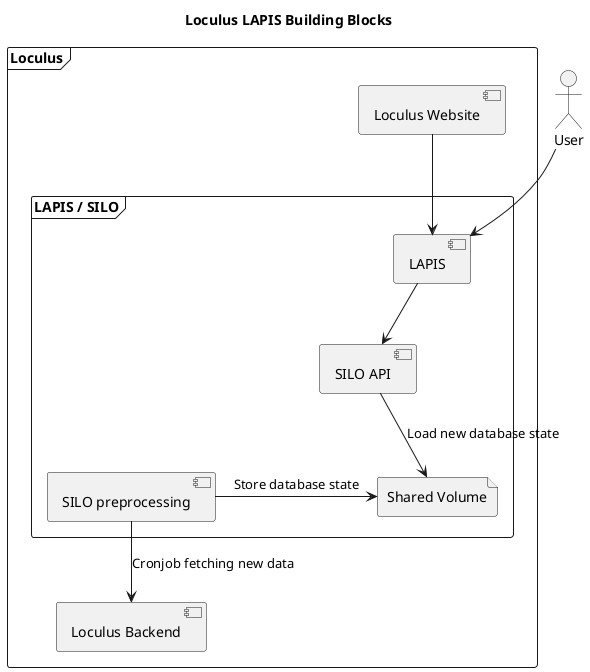 @startuml

title Loculus LAPIS Building Blocks

actor User as user

frame Loculus {
    component "Loculus Website" as website
    component "Loculus Backend" as backend

    frame "LAPIS / SILO" {
        component LAPIS as lapis
        component "SILO API" as silo
        file "Shared Volume" as serialized_data
        component "SILO preprocessing" as silo_prepro
    }
}

user --> lapis
website --> lapis
lapis --> silo
silo --> serialized_data : Load new database state

silo_prepro -right-> serialized_data : Store database state
silo_prepro -down-> backend : Cronjob fetching new data


@enduml
